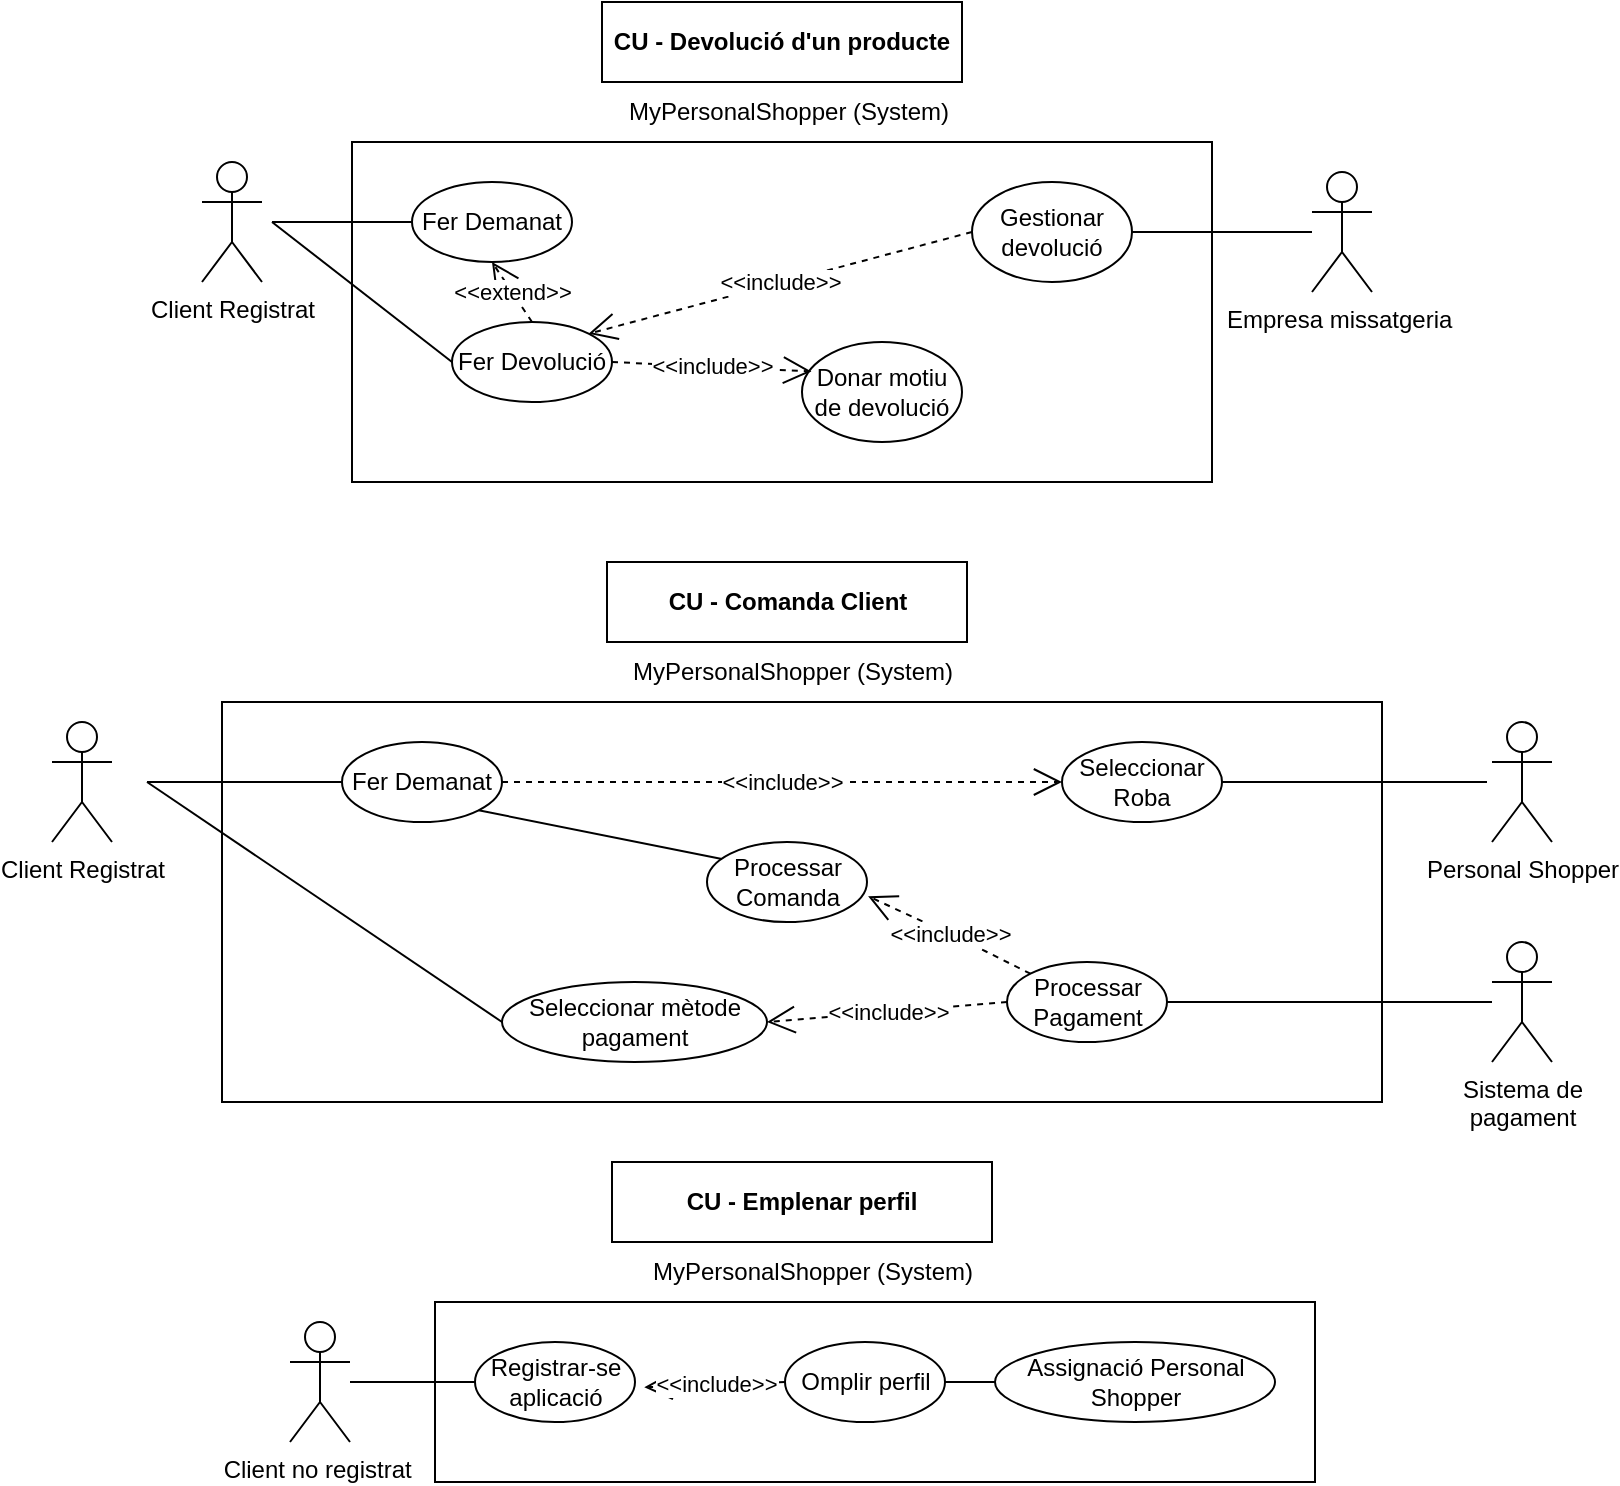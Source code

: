 <mxfile version="22.1.3" type="google">
  <diagram name="Page-1" id="pkalxH3GCsMZknqXKzS0">
    <mxGraphModel dx="1155" dy="661" grid="1" gridSize="10" guides="1" tooltips="1" connect="1" arrows="1" fold="1" page="1" pageScale="1" pageWidth="850" pageHeight="1100" math="0" shadow="0">
      <root>
        <mxCell id="0" />
        <mxCell id="1" parent="0" />
        <mxCell id="M5SwcZthVQdyawCW9DYz-113" value="" style="rounded=0;whiteSpace=wrap;html=1;" parent="1" vertex="1">
          <mxGeometry x="135" y="360" width="580" height="200" as="geometry" />
        </mxCell>
        <mxCell id="M5SwcZthVQdyawCW9DYz-112" value="" style="rounded=0;whiteSpace=wrap;html=1;" parent="1" vertex="1">
          <mxGeometry x="200" y="80" width="430" height="170" as="geometry" />
        </mxCell>
        <mxCell id="M5SwcZthVQdyawCW9DYz-37" value="Client Registrat" style="shape=umlActor;verticalLabelPosition=bottom;verticalAlign=top;html=1;outlineConnect=0;" parent="1" vertex="1">
          <mxGeometry x="125" y="90" width="30" height="60" as="geometry" />
        </mxCell>
        <mxCell id="M5SwcZthVQdyawCW9DYz-38" value="MyPersonalShopper (System)" style="text;html=1;align=center;verticalAlign=middle;resizable=0;points=[];autosize=1;strokeColor=none;fillColor=none;" parent="1" vertex="1">
          <mxGeometry x="327.5" y="50" width="180" height="30" as="geometry" />
        </mxCell>
        <mxCell id="M5SwcZthVQdyawCW9DYz-39" value="Fer Demanat" style="ellipse;whiteSpace=wrap;html=1;" parent="1" vertex="1">
          <mxGeometry x="230" y="100" width="80" height="40" as="geometry" />
        </mxCell>
        <mxCell id="M5SwcZthVQdyawCW9DYz-46" value="Fer Devolució" style="ellipse;whiteSpace=wrap;html=1;" parent="1" vertex="1">
          <mxGeometry x="250" y="170" width="80" height="40" as="geometry" />
        </mxCell>
        <mxCell id="M5SwcZthVQdyawCW9DYz-80" value="Client Registrat" style="shape=umlActor;verticalLabelPosition=bottom;verticalAlign=top;html=1;outlineConnect=0;" parent="1" vertex="1">
          <mxGeometry x="50" y="370" width="30" height="60" as="geometry" />
        </mxCell>
        <mxCell id="M5SwcZthVQdyawCW9DYz-81" value="MyPersonalShopper (System)" style="text;html=1;align=center;verticalAlign=middle;resizable=0;points=[];autosize=1;strokeColor=none;fillColor=none;" parent="1" vertex="1">
          <mxGeometry x="330" y="330" width="180" height="30" as="geometry" />
        </mxCell>
        <mxCell id="M5SwcZthVQdyawCW9DYz-82" value="Fer Demanat" style="ellipse;whiteSpace=wrap;html=1;" parent="1" vertex="1">
          <mxGeometry x="195" y="380" width="80" height="40" as="geometry" />
        </mxCell>
        <mxCell id="M5SwcZthVQdyawCW9DYz-83" value="Personal Shopper" style="shape=umlActor;verticalLabelPosition=bottom;verticalAlign=top;html=1;outlineConnect=0;" parent="1" vertex="1">
          <mxGeometry x="770" y="370" width="30" height="60" as="geometry" />
        </mxCell>
        <mxCell id="M5SwcZthVQdyawCW9DYz-90" value="Seleccionar Roba" style="ellipse;whiteSpace=wrap;html=1;" parent="1" vertex="1">
          <mxGeometry x="555" y="380" width="80" height="40" as="geometry" />
        </mxCell>
        <mxCell id="M5SwcZthVQdyawCW9DYz-94" value="Sistema de &lt;br&gt;pagament" style="shape=umlActor;verticalLabelPosition=bottom;verticalAlign=top;html=1;outlineConnect=0;" parent="1" vertex="1">
          <mxGeometry x="770" y="480" width="30" height="60" as="geometry" />
        </mxCell>
        <mxCell id="M5SwcZthVQdyawCW9DYz-95" value="Seleccionar mètode pagament" style="ellipse;whiteSpace=wrap;html=1;" parent="1" vertex="1">
          <mxGeometry x="275" y="500" width="132.5" height="40" as="geometry" />
        </mxCell>
        <mxCell id="M5SwcZthVQdyawCW9DYz-100" value="Processar Pagament" style="ellipse;whiteSpace=wrap;html=1;" parent="1" vertex="1">
          <mxGeometry x="527.5" y="490" width="80" height="40" as="geometry" />
        </mxCell>
        <mxCell id="M5SwcZthVQdyawCW9DYz-101" value="Processar Comanda" style="ellipse;whiteSpace=wrap;html=1;" parent="1" vertex="1">
          <mxGeometry x="377.5" y="430" width="80" height="40" as="geometry" />
        </mxCell>
        <mxCell id="iLLjYZJjG0MDl066oAmf-1" value="&lt;b&gt;CU - Devolució d&#39;un producte&lt;/b&gt;" style="text;html=1;strokeColor=default;fillColor=none;align=center;verticalAlign=middle;whiteSpace=wrap;rounded=0;" vertex="1" parent="1">
          <mxGeometry x="325" y="10" width="180" height="40" as="geometry" />
        </mxCell>
        <mxCell id="iLLjYZJjG0MDl066oAmf-10" value="&amp;lt;&amp;lt;extend&amp;gt;&amp;gt;" style="endArrow=open;endSize=12;dashed=1;html=1;rounded=0;entryX=0.5;entryY=1;entryDx=0;entryDy=0;exitX=0.5;exitY=0;exitDx=0;exitDy=0;" edge="1" parent="1" source="M5SwcZthVQdyawCW9DYz-46" target="M5SwcZthVQdyawCW9DYz-39">
          <mxGeometry width="160" relative="1" as="geometry">
            <mxPoint x="290" y="300" as="sourcePoint" />
            <mxPoint x="450" y="300" as="targetPoint" />
          </mxGeometry>
        </mxCell>
        <mxCell id="iLLjYZJjG0MDl066oAmf-12" value="Donar motiu de devolució" style="ellipse;whiteSpace=wrap;html=1;" vertex="1" parent="1">
          <mxGeometry x="425" y="180" width="80" height="50" as="geometry" />
        </mxCell>
        <mxCell id="iLLjYZJjG0MDl066oAmf-13" value="&amp;lt;&amp;lt;include&amp;gt;&amp;gt;" style="endArrow=open;endSize=12;dashed=1;html=1;rounded=0;entryX=0.059;entryY=0.294;entryDx=0;entryDy=0;exitX=1;exitY=0.5;exitDx=0;exitDy=0;entryPerimeter=0;" edge="1" parent="1" source="M5SwcZthVQdyawCW9DYz-46" target="iLLjYZJjG0MDl066oAmf-12">
          <mxGeometry width="160" relative="1" as="geometry">
            <mxPoint x="330" y="170" as="sourcePoint" />
            <mxPoint x="380" y="210.0" as="targetPoint" />
          </mxGeometry>
        </mxCell>
        <mxCell id="iLLjYZJjG0MDl066oAmf-15" value="Empresa missatgeria&amp;nbsp;" style="shape=umlActor;verticalLabelPosition=bottom;verticalAlign=top;html=1;outlineConnect=0;" vertex="1" parent="1">
          <mxGeometry x="680" y="95" width="30" height="60" as="geometry" />
        </mxCell>
        <mxCell id="iLLjYZJjG0MDl066oAmf-16" value="Gestionar devolució" style="ellipse;whiteSpace=wrap;html=1;" vertex="1" parent="1">
          <mxGeometry x="510" y="100" width="80" height="50" as="geometry" />
        </mxCell>
        <mxCell id="iLLjYZJjG0MDl066oAmf-19" value="&amp;lt;&amp;lt;include&amp;gt;&amp;gt;" style="endArrow=open;endSize=12;dashed=1;html=1;rounded=0;entryX=1;entryY=0;entryDx=0;entryDy=0;exitX=0;exitY=0.5;exitDx=0;exitDy=0;" edge="1" parent="1" source="iLLjYZJjG0MDl066oAmf-16" target="M5SwcZthVQdyawCW9DYz-46">
          <mxGeometry width="160" relative="1" as="geometry">
            <mxPoint x="320" y="200" as="sourcePoint" />
            <mxPoint x="405" y="195" as="targetPoint" />
          </mxGeometry>
        </mxCell>
        <mxCell id="iLLjYZJjG0MDl066oAmf-20" value="&lt;b&gt;CU - Comanda Client&lt;/b&gt;" style="text;html=1;strokeColor=default;fillColor=none;align=center;verticalAlign=middle;whiteSpace=wrap;rounded=0;" vertex="1" parent="1">
          <mxGeometry x="327.5" y="290" width="180" height="40" as="geometry" />
        </mxCell>
        <mxCell id="iLLjYZJjG0MDl066oAmf-23" value="&amp;lt;&amp;lt;include&amp;gt;&amp;gt;" style="endArrow=open;endSize=12;dashed=1;html=1;rounded=0;entryX=0;entryY=0.5;entryDx=0;entryDy=0;exitX=1;exitY=0.5;exitDx=0;exitDy=0;" edge="1" parent="1" source="M5SwcZthVQdyawCW9DYz-82" target="M5SwcZthVQdyawCW9DYz-90">
          <mxGeometry width="160" relative="1" as="geometry">
            <mxPoint x="347.5" y="200" as="sourcePoint" />
            <mxPoint x="447.5" y="205" as="targetPoint" />
          </mxGeometry>
        </mxCell>
        <mxCell id="iLLjYZJjG0MDl066oAmf-24" value="&amp;lt;&amp;lt;include&amp;gt;&amp;gt;" style="endArrow=open;endSize=12;dashed=1;html=1;rounded=0;entryX=1;entryY=0.5;entryDx=0;entryDy=0;exitX=0;exitY=0.5;exitDx=0;exitDy=0;" edge="1" parent="1" source="M5SwcZthVQdyawCW9DYz-100" target="M5SwcZthVQdyawCW9DYz-95">
          <mxGeometry width="160" relative="1" as="geometry">
            <mxPoint x="285.5" y="410" as="sourcePoint" />
            <mxPoint x="565.5" y="410" as="targetPoint" />
          </mxGeometry>
        </mxCell>
        <mxCell id="iLLjYZJjG0MDl066oAmf-25" value="" style="rounded=0;whiteSpace=wrap;html=1;" vertex="1" parent="1">
          <mxGeometry x="241.5" y="660" width="440" height="90" as="geometry" />
        </mxCell>
        <mxCell id="iLLjYZJjG0MDl066oAmf-26" value="Client no registrat&amp;nbsp;&lt;br&gt;" style="shape=umlActor;verticalLabelPosition=bottom;verticalAlign=top;html=1;outlineConnect=0;" vertex="1" parent="1">
          <mxGeometry x="169" y="670" width="30" height="60" as="geometry" />
        </mxCell>
        <mxCell id="iLLjYZJjG0MDl066oAmf-27" value="MyPersonalShopper (System)" style="text;html=1;align=center;verticalAlign=middle;resizable=0;points=[];autosize=1;strokeColor=none;fillColor=none;" vertex="1" parent="1">
          <mxGeometry x="340" y="630" width="180" height="30" as="geometry" />
        </mxCell>
        <mxCell id="iLLjYZJjG0MDl066oAmf-28" value="Registrar-se aplicació" style="ellipse;whiteSpace=wrap;html=1;" vertex="1" parent="1">
          <mxGeometry x="261.5" y="680" width="80" height="40" as="geometry" />
        </mxCell>
        <mxCell id="iLLjYZJjG0MDl066oAmf-31" value="&lt;b&gt;CU - Emplenar perfil&lt;/b&gt;" style="text;html=1;strokeColor=default;fillColor=none;align=center;verticalAlign=middle;whiteSpace=wrap;rounded=0;" vertex="1" parent="1">
          <mxGeometry x="330" y="590" width="190" height="40" as="geometry" />
        </mxCell>
        <mxCell id="iLLjYZJjG0MDl066oAmf-39" value="&amp;lt;&amp;lt;include&amp;gt;&amp;gt;" style="endArrow=open;endSize=12;dashed=1;html=1;rounded=0;entryX=1.058;entryY=0.566;entryDx=0;entryDy=0;entryPerimeter=0;exitX=0;exitY=0.5;exitDx=0;exitDy=0;" edge="1" parent="1" source="iLLjYZJjG0MDl066oAmf-40" target="iLLjYZJjG0MDl066oAmf-28">
          <mxGeometry width="160" relative="1" as="geometry">
            <mxPoint x="554" y="705" as="sourcePoint" />
            <mxPoint x="362.284" y="755.858" as="targetPoint" />
          </mxGeometry>
        </mxCell>
        <mxCell id="iLLjYZJjG0MDl066oAmf-40" value="Omplir perfil" style="ellipse;whiteSpace=wrap;html=1;" vertex="1" parent="1">
          <mxGeometry x="416.5" y="680" width="80" height="40" as="geometry" />
        </mxCell>
        <mxCell id="iLLjYZJjG0MDl066oAmf-41" value="Assignació Personal Shopper" style="ellipse;whiteSpace=wrap;html=1;" vertex="1" parent="1">
          <mxGeometry x="521.5" y="680" width="140" height="40" as="geometry" />
        </mxCell>
        <mxCell id="iLLjYZJjG0MDl066oAmf-45" value="" style="endArrow=none;html=1;rounded=0;entryX=0;entryY=0.5;entryDx=0;entryDy=0;" edge="1" parent="1" target="M5SwcZthVQdyawCW9DYz-39">
          <mxGeometry relative="1" as="geometry">
            <mxPoint x="160" y="120" as="sourcePoint" />
            <mxPoint x="480" y="160" as="targetPoint" />
          </mxGeometry>
        </mxCell>
        <mxCell id="iLLjYZJjG0MDl066oAmf-46" value="" style="endArrow=none;html=1;rounded=0;entryX=0;entryY=0.5;entryDx=0;entryDy=0;" edge="1" parent="1" target="M5SwcZthVQdyawCW9DYz-46">
          <mxGeometry relative="1" as="geometry">
            <mxPoint x="160" y="120" as="sourcePoint" />
            <mxPoint x="240" y="130" as="targetPoint" />
          </mxGeometry>
        </mxCell>
        <mxCell id="iLLjYZJjG0MDl066oAmf-47" value="" style="endArrow=none;html=1;rounded=0;" edge="1" parent="1" target="iLLjYZJjG0MDl066oAmf-15">
          <mxGeometry relative="1" as="geometry">
            <mxPoint x="590" y="125" as="sourcePoint" />
            <mxPoint x="260" y="200" as="targetPoint" />
          </mxGeometry>
        </mxCell>
        <mxCell id="iLLjYZJjG0MDl066oAmf-49" value="" style="endArrow=none;html=1;rounded=0;exitX=1;exitY=0.5;exitDx=0;exitDy=0;" edge="1" parent="1" source="M5SwcZthVQdyawCW9DYz-90">
          <mxGeometry relative="1" as="geometry">
            <mxPoint x="607.5" y="135" as="sourcePoint" />
            <mxPoint x="767.5" y="400" as="targetPoint" />
          </mxGeometry>
        </mxCell>
        <mxCell id="iLLjYZJjG0MDl066oAmf-50" value="" style="endArrow=none;html=1;rounded=0;exitX=1;exitY=0.5;exitDx=0;exitDy=0;" edge="1" parent="1" source="M5SwcZthVQdyawCW9DYz-100" target="M5SwcZthVQdyawCW9DYz-94">
          <mxGeometry relative="1" as="geometry">
            <mxPoint x="645.5" y="410" as="sourcePoint" />
            <mxPoint x="777.5" y="410" as="targetPoint" />
          </mxGeometry>
        </mxCell>
        <mxCell id="iLLjYZJjG0MDl066oAmf-51" value="&amp;lt;&amp;lt;include&amp;gt;&amp;gt;" style="endArrow=open;endSize=12;dashed=1;html=1;rounded=0;entryX=1.007;entryY=0.678;entryDx=0;entryDy=0;entryPerimeter=0;exitX=0;exitY=0;exitDx=0;exitDy=0;" edge="1" parent="1" source="M5SwcZthVQdyawCW9DYz-100" target="M5SwcZthVQdyawCW9DYz-101">
          <mxGeometry width="160" relative="1" as="geometry">
            <mxPoint x="285.5" y="410" as="sourcePoint" />
            <mxPoint x="565.5" y="410" as="targetPoint" />
            <Array as="points">
              <mxPoint x="507.5" y="480" />
            </Array>
          </mxGeometry>
        </mxCell>
        <mxCell id="iLLjYZJjG0MDl066oAmf-52" value="" style="endArrow=none;html=1;rounded=0;exitX=1;exitY=1;exitDx=0;exitDy=0;entryX=0.093;entryY=0.213;entryDx=0;entryDy=0;entryPerimeter=0;" edge="1" parent="1" source="M5SwcZthVQdyawCW9DYz-82" target="M5SwcZthVQdyawCW9DYz-101">
          <mxGeometry relative="1" as="geometry">
            <mxPoint x="645.5" y="410" as="sourcePoint" />
            <mxPoint x="777.5" y="410" as="targetPoint" />
          </mxGeometry>
        </mxCell>
        <mxCell id="iLLjYZJjG0MDl066oAmf-53" value="" style="endArrow=none;html=1;rounded=0;entryX=0;entryY=0.5;entryDx=0;entryDy=0;" edge="1" parent="1" target="M5SwcZthVQdyawCW9DYz-95">
          <mxGeometry relative="1" as="geometry">
            <mxPoint x="97.5" y="400" as="sourcePoint" />
            <mxPoint x="787.5" y="420" as="targetPoint" />
          </mxGeometry>
        </mxCell>
        <mxCell id="iLLjYZJjG0MDl066oAmf-54" value="" style="endArrow=none;html=1;rounded=0;entryX=0;entryY=0.5;entryDx=0;entryDy=0;" edge="1" parent="1" target="M5SwcZthVQdyawCW9DYz-82">
          <mxGeometry relative="1" as="geometry">
            <mxPoint x="97.5" y="400" as="sourcePoint" />
            <mxPoint x="285.5" y="530" as="targetPoint" />
          </mxGeometry>
        </mxCell>
        <mxCell id="iLLjYZJjG0MDl066oAmf-55" value="" style="endArrow=none;html=1;rounded=0;entryX=0;entryY=0.5;entryDx=0;entryDy=0;" edge="1" parent="1" source="iLLjYZJjG0MDl066oAmf-26" target="iLLjYZJjG0MDl066oAmf-28">
          <mxGeometry relative="1" as="geometry">
            <mxPoint x="141.5" y="410" as="sourcePoint" />
            <mxPoint x="319.5" y="530" as="targetPoint" />
          </mxGeometry>
        </mxCell>
        <mxCell id="iLLjYZJjG0MDl066oAmf-56" value="" style="endArrow=none;html=1;rounded=0;entryX=0;entryY=0.5;entryDx=0;entryDy=0;exitX=1;exitY=0.5;exitDx=0;exitDy=0;" edge="1" parent="1" source="iLLjYZJjG0MDl066oAmf-40" target="iLLjYZJjG0MDl066oAmf-41">
          <mxGeometry relative="1" as="geometry">
            <mxPoint x="481.5" y="725" as="sourcePoint" />
            <mxPoint x="271.5" y="710" as="targetPoint" />
          </mxGeometry>
        </mxCell>
      </root>
    </mxGraphModel>
  </diagram>
</mxfile>
